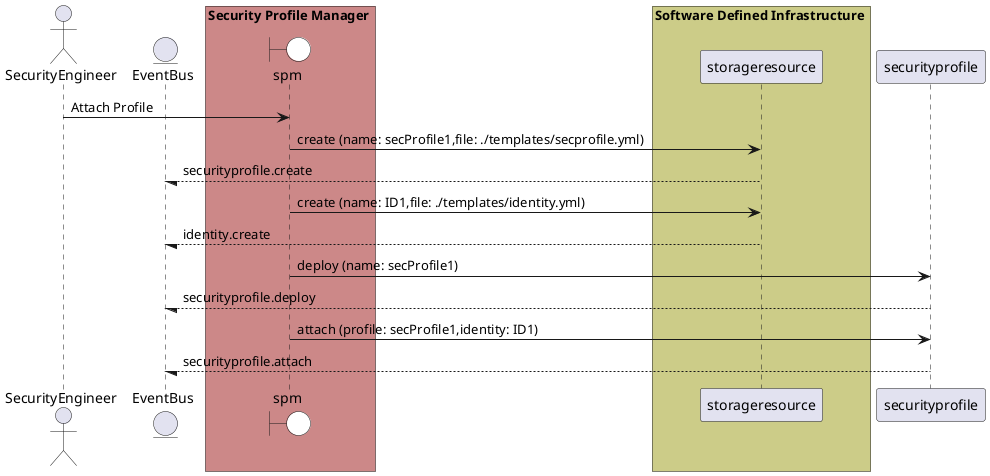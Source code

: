 @startuml

actor "SecurityEngineer"


entity EventBus

box Security Profile Manager #cc8888
    boundary spm #white
end box


box Software Defined Infrastructure #cccc88
            participant storageresource
    end box

box Security Profile Manager #cc8888
    end box


"SecurityEngineer" -> spm: Attach Profile

    spm -> "storageresource": create (name: secProfile1,file: ./templates/secprofile.yml)

    "storageresource" --/ EventBus: securityprofile.create

    spm -> "storageresource": create (name: ID1,file: ./templates/identity.yml)

    "storageresource" --/ EventBus: identity.create

    spm -> "securityprofile": deploy (name: secProfile1)

    "securityprofile" --/ EventBus: securityprofile.deploy

    spm -> "securityprofile": attach (profile: secProfile1,identity: ID1)

    "securityprofile" --/ EventBus: securityprofile.attach



@enduml
